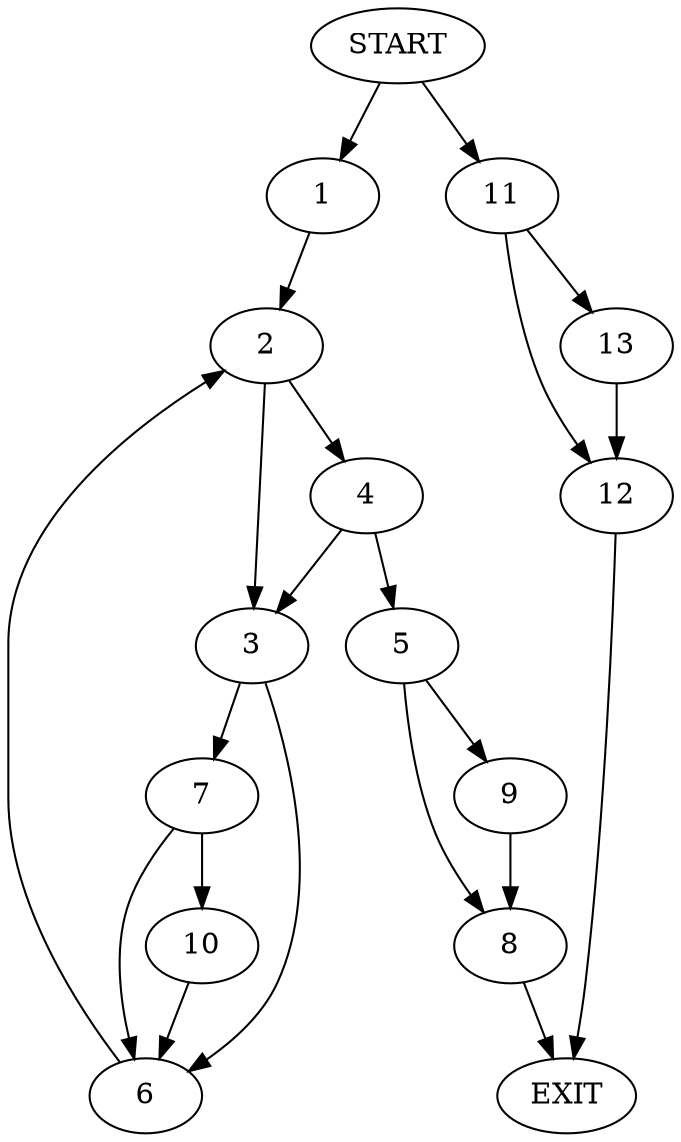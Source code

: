 digraph {
0 [label="START"]
14 [label="EXIT"]
0 -> 1
1 -> 2
2 -> 3
2 -> 4
4 -> 5
4 -> 3
3 -> 6
3 -> 7
5 -> 8
5 -> 9
8 -> 14
9 -> 8
7 -> 10
7 -> 6
6 -> 2
10 -> 6
0 -> 11
11 -> 12
11 -> 13
12 -> 14
13 -> 12
}
